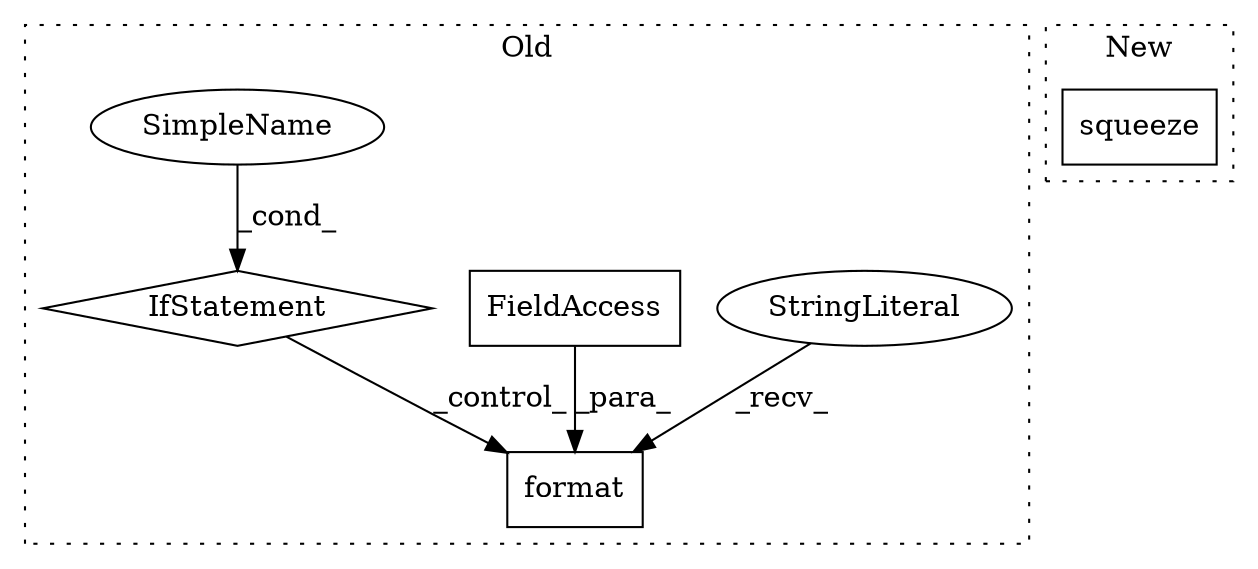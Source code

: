 digraph G {
subgraph cluster0 {
1 [label="format" a="32" s="5887,5913" l="7,1" shape="box"];
3 [label="StringLiteral" a="45" s="5811" l="75" shape="ellipse"];
4 [label="FieldAccess" a="22" s="5894" l="19" shape="box"];
5 [label="IfStatement" a="25" s="5540,5578" l="4,2" shape="diamond"];
6 [label="SimpleName" a="42" s="" l="" shape="ellipse"];
label = "Old";
style="dotted";
}
subgraph cluster1 {
2 [label="squeeze" a="32" s="6280,6291" l="8,1" shape="box"];
label = "New";
style="dotted";
}
3 -> 1 [label="_recv_"];
4 -> 1 [label="_para_"];
5 -> 1 [label="_control_"];
6 -> 5 [label="_cond_"];
}